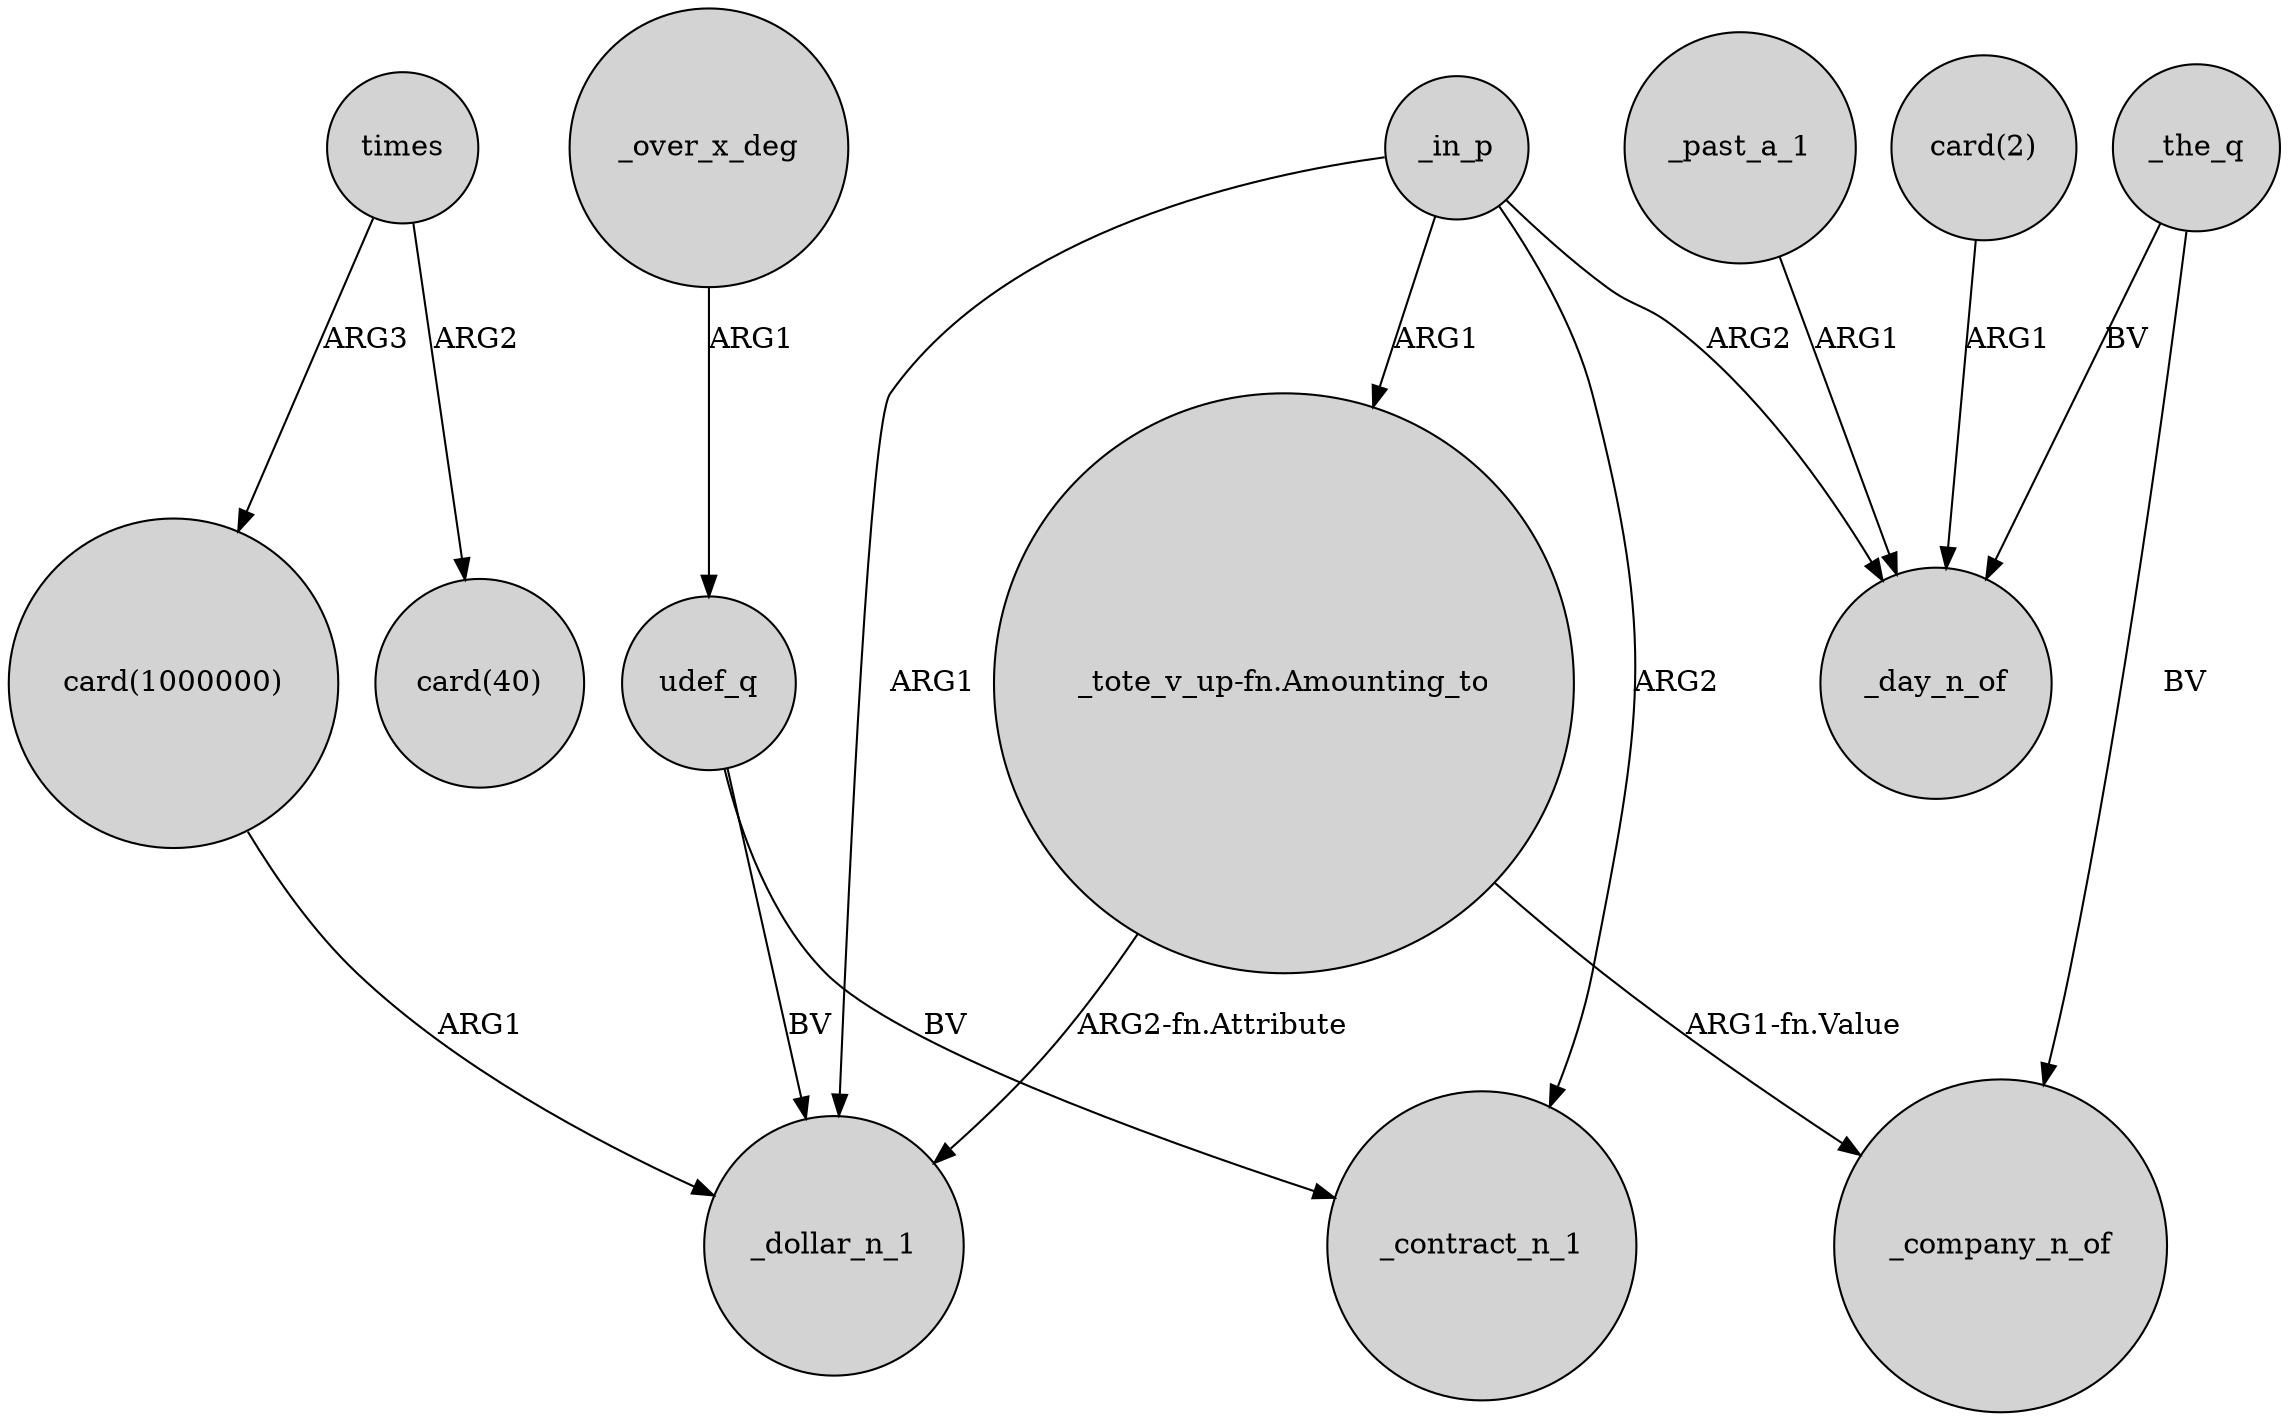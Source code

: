 digraph {
	node [shape=circle style=filled]
	times -> "card(1000000)" [label=ARG3]
	"card(2)" -> _day_n_of [label=ARG1]
	_the_q -> _day_n_of [label=BV]
	"_tote_v_up-fn.Amounting_to" -> _dollar_n_1 [label="ARG2-fn.Attribute"]
	_in_p -> _day_n_of [label=ARG2]
	"_tote_v_up-fn.Amounting_to" -> _company_n_of [label="ARG1-fn.Value"]
	_in_p -> _contract_n_1 [label=ARG2]
	_over_x_deg -> udef_q [label=ARG1]
	udef_q -> _dollar_n_1 [label=BV]
	"card(1000000)" -> _dollar_n_1 [label=ARG1]
	_the_q -> _company_n_of [label=BV]
	udef_q -> _contract_n_1 [label=BV]
	times -> "card(40)" [label=ARG2]
	_in_p -> _dollar_n_1 [label=ARG1]
	_in_p -> "_tote_v_up-fn.Amounting_to" [label=ARG1]
	_past_a_1 -> _day_n_of [label=ARG1]
}
